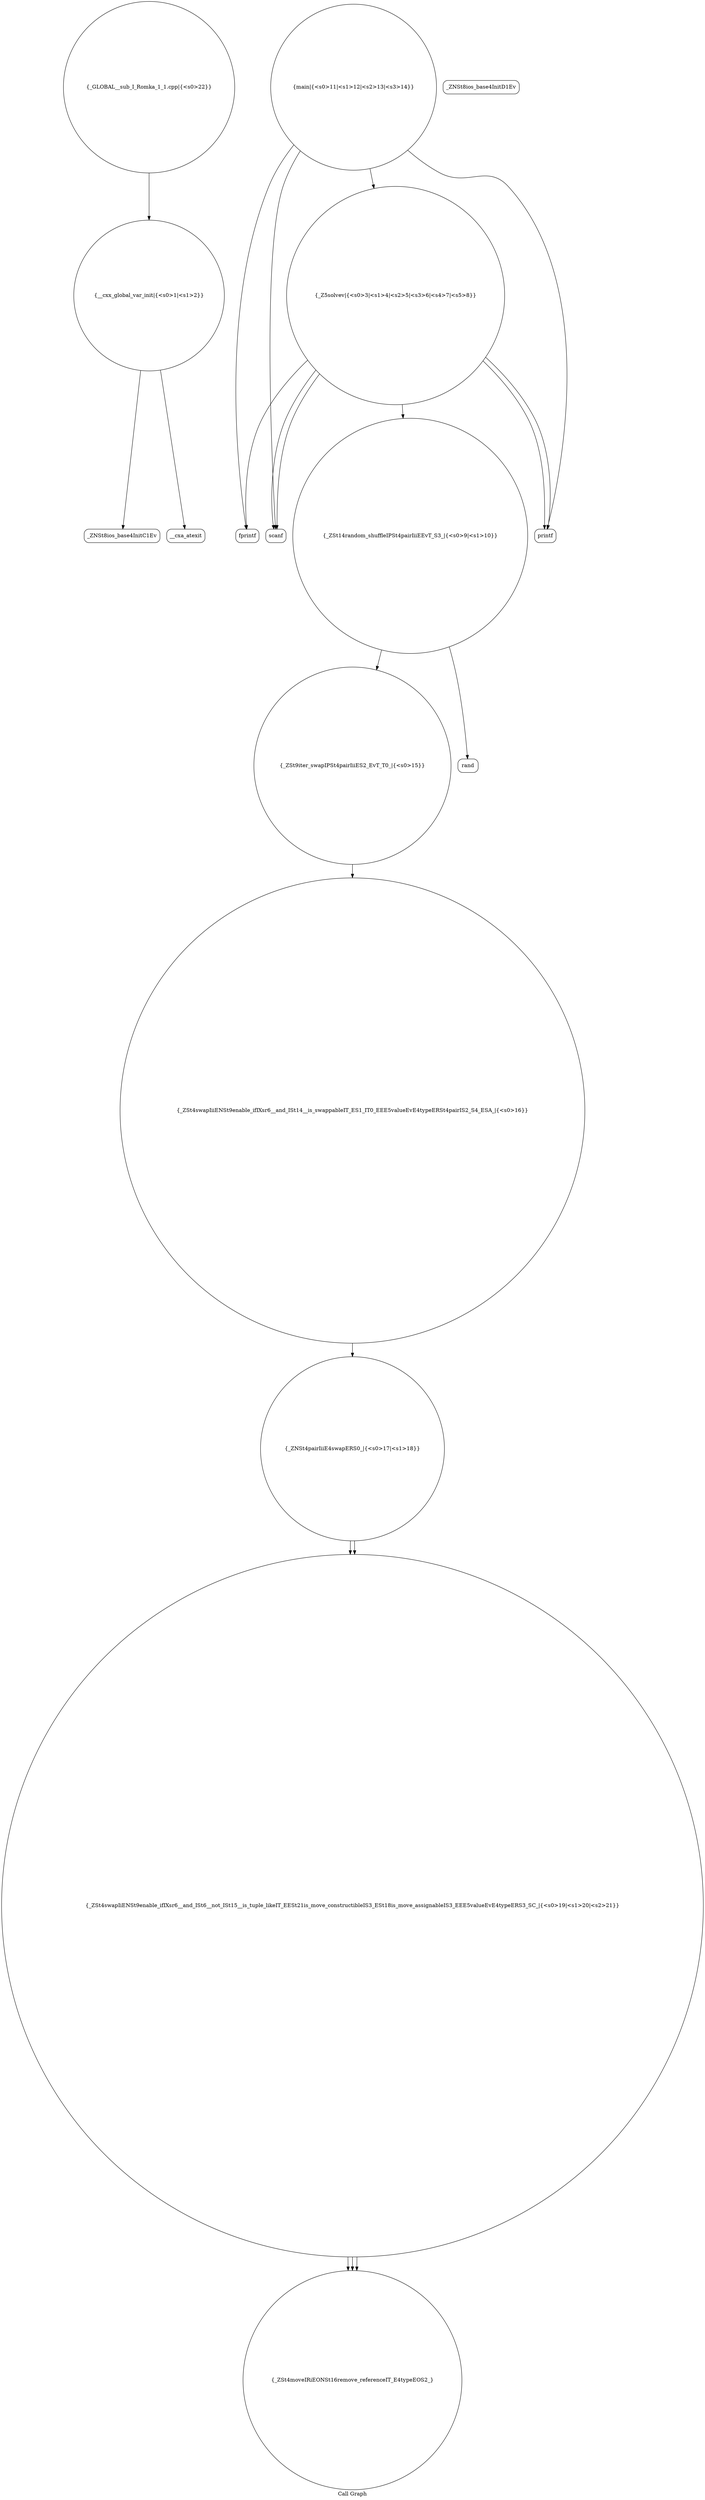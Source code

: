 digraph "Call Graph" {
	label="Call Graph";

	Node0x56128f1f2620 [shape=record,shape=circle,label="{__cxx_global_var_init|{<s0>1|<s1>2}}"];
	Node0x56128f1f2620:s0 -> Node0x56128f1f26a0[color=black];
	Node0x56128f1f2620:s1 -> Node0x56128f2762f0[color=black];
	Node0x56128f2764f0 [shape=record,shape=Mrecord,label="{fprintf}"];
	Node0x56128f276870 [shape=record,shape=circle,label="{_ZSt4swapIiENSt9enable_ifIXsr6__and_ISt6__not_ISt15__is_tuple_likeIT_EESt21is_move_constructibleIS3_ESt18is_move_assignableIS3_EEE5valueEvE4typeERS3_SC_|{<s0>19|<s1>20|<s2>21}}"];
	Node0x56128f276870:s0 -> Node0x56128f2768f0[color=black];
	Node0x56128f276870:s1 -> Node0x56128f2768f0[color=black];
	Node0x56128f276870:s2 -> Node0x56128f2768f0[color=black];
	Node0x56128f276270 [shape=record,shape=Mrecord,label="{_ZNSt8ios_base4InitD1Ev}"];
	Node0x56128f2765f0 [shape=record,shape=circle,label="{main|{<s0>11|<s1>12|<s2>13|<s3>14}}"];
	Node0x56128f2765f0:s0 -> Node0x56128f2763f0[color=black];
	Node0x56128f2765f0:s1 -> Node0x56128f276570[color=black];
	Node0x56128f2765f0:s2 -> Node0x56128f276370[color=black];
	Node0x56128f2765f0:s3 -> Node0x56128f2764f0[color=black];
	Node0x56128f276970 [shape=record,shape=circle,label="{_GLOBAL__sub_I_Romka_1_1.cpp|{<s0>22}}"];
	Node0x56128f276970:s0 -> Node0x56128f1f2620[color=black];
	Node0x56128f276370 [shape=record,shape=circle,label="{_Z5solvev|{<s0>3|<s1>4|<s2>5|<s3>6|<s4>7|<s5>8}}"];
	Node0x56128f276370:s0 -> Node0x56128f2763f0[color=black];
	Node0x56128f276370:s1 -> Node0x56128f2763f0[color=black];
	Node0x56128f276370:s2 -> Node0x56128f276470[color=black];
	Node0x56128f276370:s3 -> Node0x56128f2764f0[color=black];
	Node0x56128f276370:s4 -> Node0x56128f276570[color=black];
	Node0x56128f276370:s5 -> Node0x56128f276570[color=black];
	Node0x56128f2766f0 [shape=record,shape=circle,label="{_ZSt9iter_swapIPSt4pairIiiES2_EvT_T0_|{<s0>15}}"];
	Node0x56128f2766f0:s0 -> Node0x56128f276770[color=black];
	Node0x56128f276470 [shape=record,shape=circle,label="{_ZSt14random_shuffleIPSt4pairIiiEEvT_S3_|{<s0>9|<s1>10}}"];
	Node0x56128f276470:s0 -> Node0x56128f276670[color=black];
	Node0x56128f276470:s1 -> Node0x56128f2766f0[color=black];
	Node0x56128f2767f0 [shape=record,shape=circle,label="{_ZNSt4pairIiiE4swapERS0_|{<s0>17|<s1>18}}"];
	Node0x56128f2767f0:s0 -> Node0x56128f276870[color=black];
	Node0x56128f2767f0:s1 -> Node0x56128f276870[color=black];
	Node0x56128f1f26a0 [shape=record,shape=Mrecord,label="{_ZNSt8ios_base4InitC1Ev}"];
	Node0x56128f276570 [shape=record,shape=Mrecord,label="{printf}"];
	Node0x56128f2768f0 [shape=record,shape=circle,label="{_ZSt4moveIRiEONSt16remove_referenceIT_E4typeEOS2_}"];
	Node0x56128f2762f0 [shape=record,shape=Mrecord,label="{__cxa_atexit}"];
	Node0x56128f276670 [shape=record,shape=Mrecord,label="{rand}"];
	Node0x56128f2763f0 [shape=record,shape=Mrecord,label="{scanf}"];
	Node0x56128f276770 [shape=record,shape=circle,label="{_ZSt4swapIiiENSt9enable_ifIXsr6__and_ISt14__is_swappableIT_ES1_IT0_EEE5valueEvE4typeERSt4pairIS2_S4_ESA_|{<s0>16}}"];
	Node0x56128f276770:s0 -> Node0x56128f2767f0[color=black];
}

